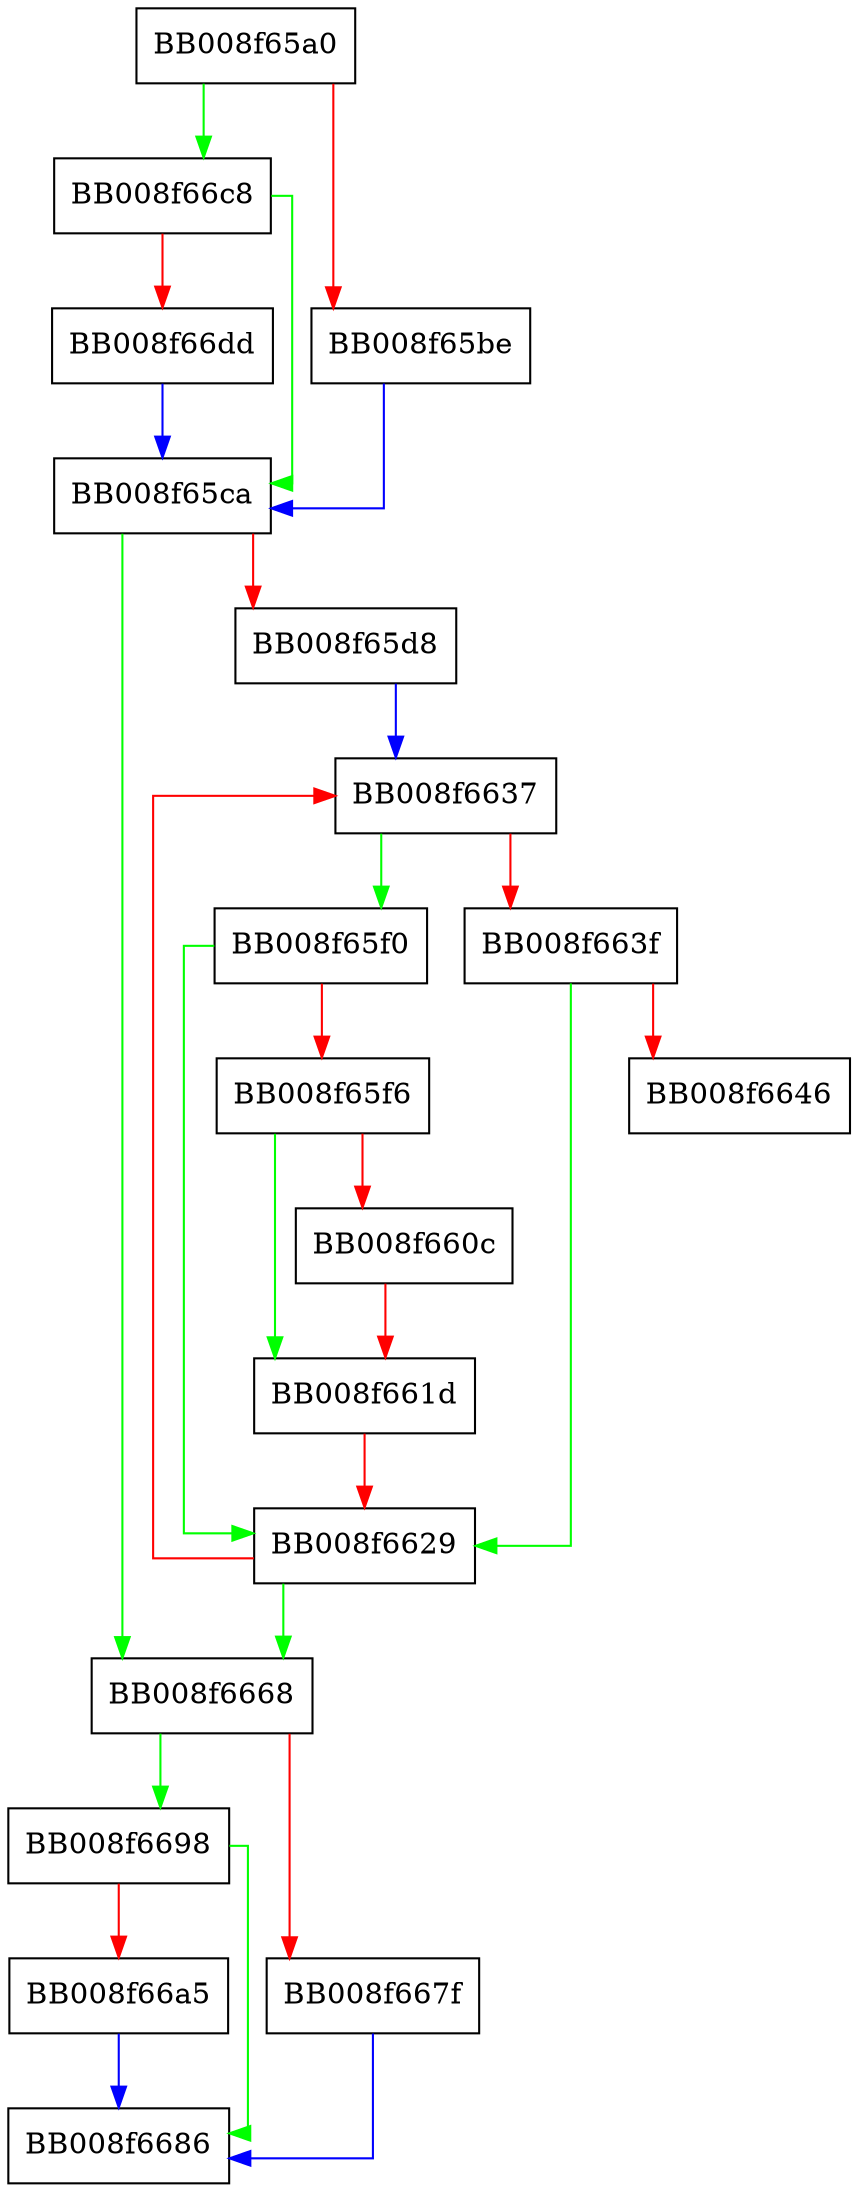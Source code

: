 digraph __gconv_close_transform {
  node [shape="box"];
  graph [splines=ortho];
  BB008f65a0 -> BB008f66c8 [color="green"];
  BB008f65a0 -> BB008f65be [color="red"];
  BB008f65be -> BB008f65ca [color="blue"];
  BB008f65ca -> BB008f6668 [color="green"];
  BB008f65ca -> BB008f65d8 [color="red"];
  BB008f65d8 -> BB008f6637 [color="blue"];
  BB008f65f0 -> BB008f6629 [color="green"];
  BB008f65f0 -> BB008f65f6 [color="red"];
  BB008f65f6 -> BB008f661d [color="green"];
  BB008f65f6 -> BB008f660c [color="red"];
  BB008f660c -> BB008f661d [color="red"];
  BB008f661d -> BB008f6629 [color="red"];
  BB008f6629 -> BB008f6668 [color="green"];
  BB008f6629 -> BB008f6637 [color="red"];
  BB008f6637 -> BB008f65f0 [color="green"];
  BB008f6637 -> BB008f663f [color="red"];
  BB008f663f -> BB008f6629 [color="green"];
  BB008f663f -> BB008f6646 [color="red"];
  BB008f6668 -> BB008f6698 [color="green"];
  BB008f6668 -> BB008f667f [color="red"];
  BB008f667f -> BB008f6686 [color="blue"];
  BB008f6698 -> BB008f6686 [color="green"];
  BB008f6698 -> BB008f66a5 [color="red"];
  BB008f66a5 -> BB008f6686 [color="blue"];
  BB008f66c8 -> BB008f65ca [color="green"];
  BB008f66c8 -> BB008f66dd [color="red"];
  BB008f66dd -> BB008f65ca [color="blue"];
}